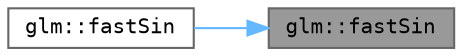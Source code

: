 digraph "glm::fastSin"
{
 // LATEX_PDF_SIZE
  bgcolor="transparent";
  edge [fontname=Terminal,fontsize=10,labelfontname=Helvetica,labelfontsize=10];
  node [fontname=Terminal,fontsize=10,shape=box,height=0.2,width=0.4];
  rankdir="RL";
  Node1 [label="glm::fastSin",height=0.2,width=0.4,color="gray40", fillcolor="grey60", style="filled", fontcolor="black",tooltip=" "];
  Node1 -> Node2 [dir="back",color="steelblue1",style="solid"];
  Node2 [label="glm::fastSin",height=0.2,width=0.4,color="grey40", fillcolor="white", style="filled",URL="$namespaceglm.html#a145f25dbad4613f543eeec970525bec4",tooltip=" "];
}
